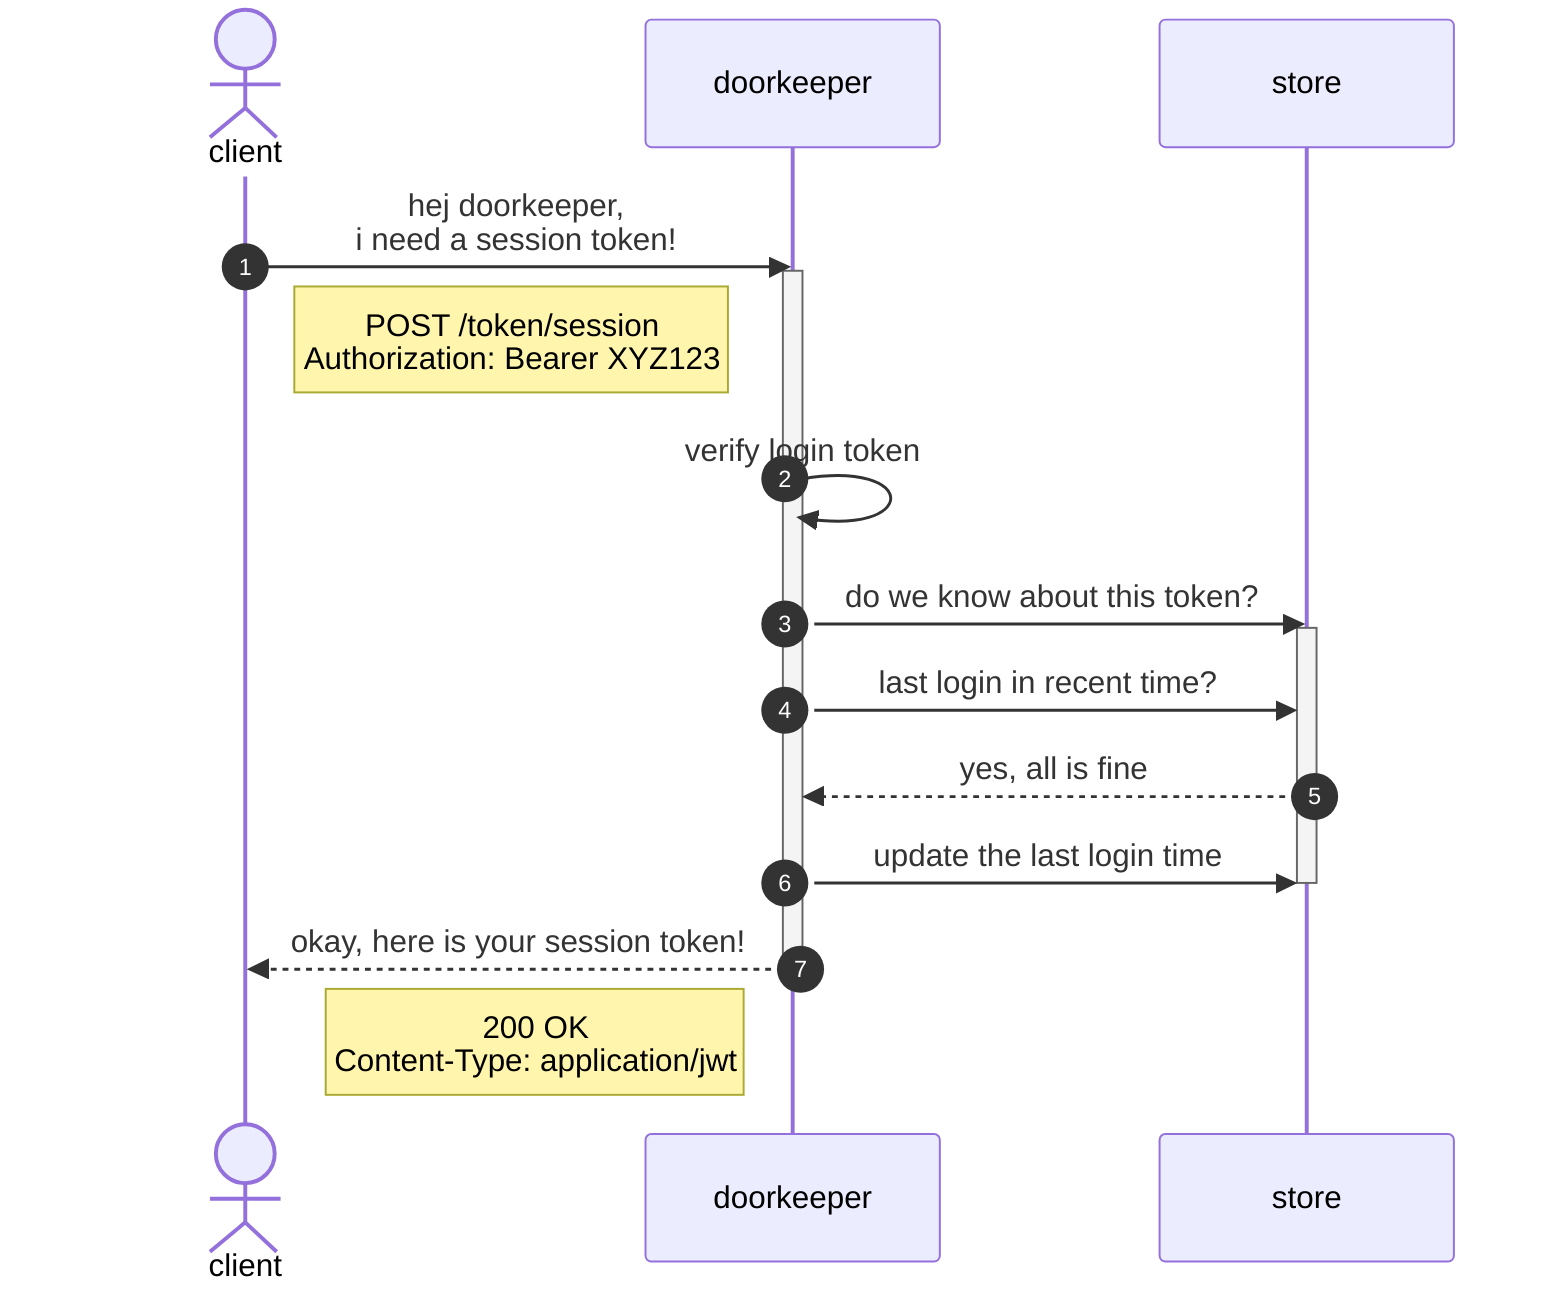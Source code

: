 sequenceDiagram

autonumber

actor client

client->>doorkeeper: hej doorkeeper,<br>i need a session token!
activate doorkeeper
Note right of client: POST /token/session<br>Authorization: Bearer XYZ123

doorkeeper->>doorkeeper: verify login token

doorkeeper->>store: do we know about this token?
activate store
doorkeeper->>store: last login in recent time?
store-->>doorkeeper: yes, all is fine
doorkeeper->>store: update the last login time
deactivate store

doorkeeper-->>client: okay, here is your session token!
deactivate doorkeeper
Note left of doorkeeper: 200 OK<br>Content-Type: application/jwt